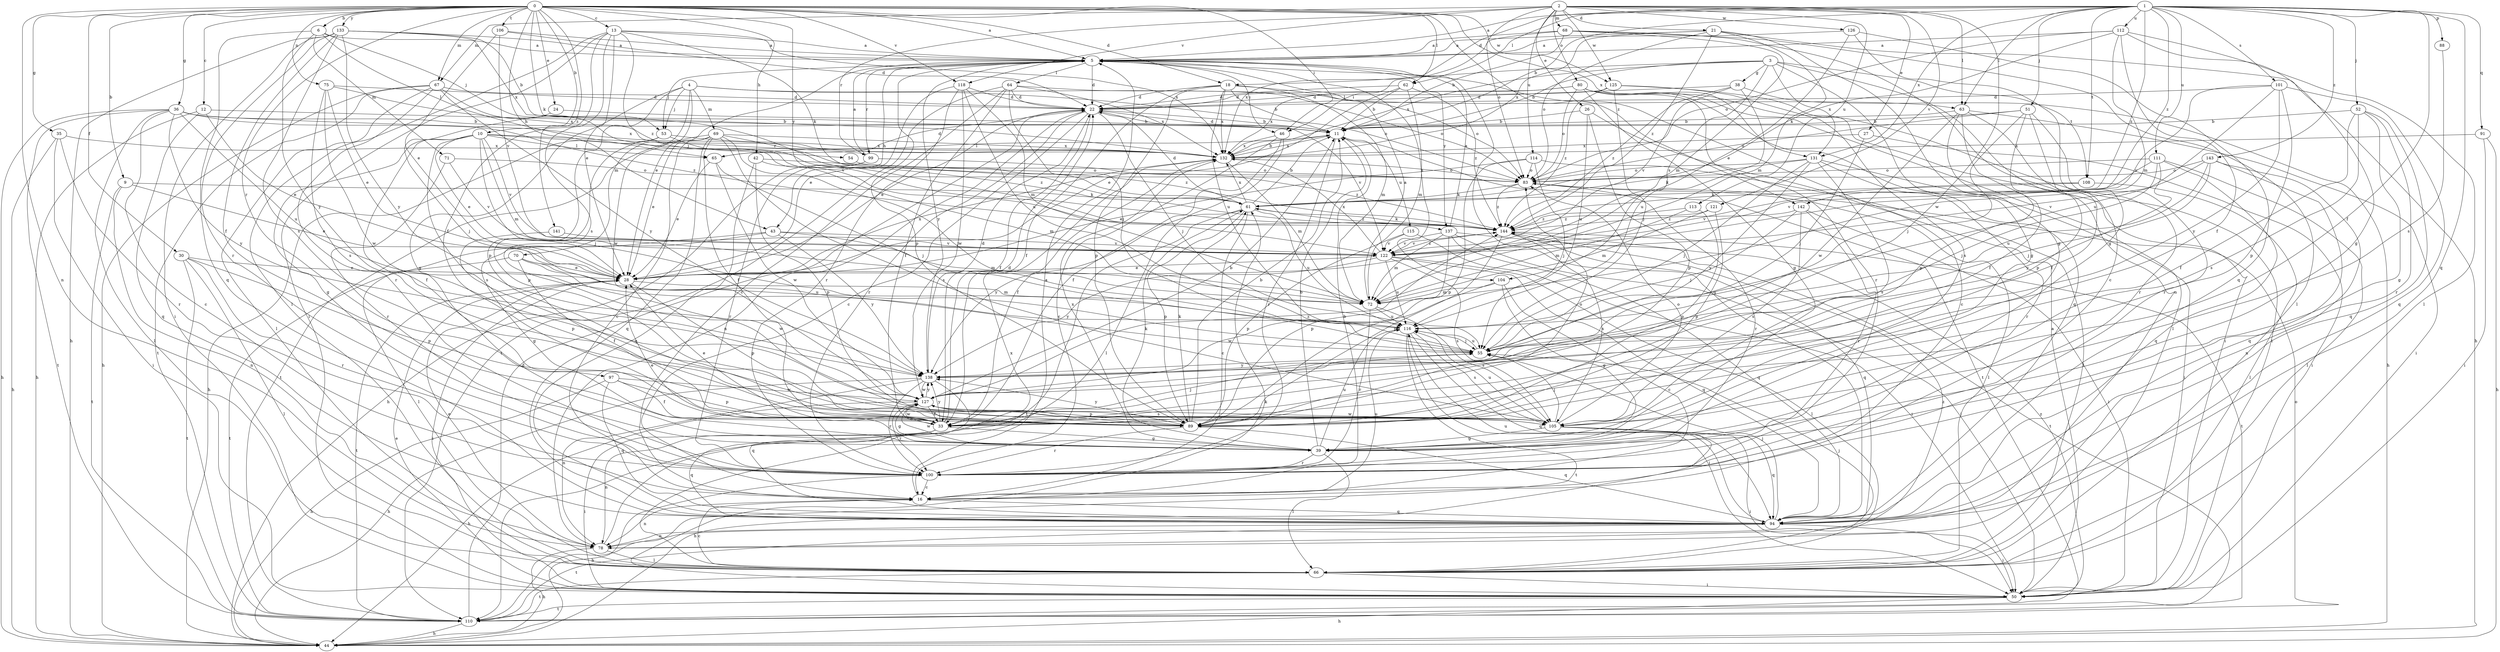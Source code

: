 strict digraph  {
0;
1;
2;
3;
4;
5;
6;
9;
10;
11;
12;
13;
16;
18;
21;
22;
24;
26;
27;
28;
30;
33;
35;
36;
38;
39;
42;
43;
44;
46;
50;
51;
52;
53;
54;
55;
61;
62;
63;
64;
65;
66;
67;
68;
69;
70;
71;
72;
75;
78;
80;
83;
88;
89;
91;
94;
97;
99;
100;
101;
104;
105;
106;
108;
110;
111;
112;
113;
114;
115;
116;
118;
121;
122;
125;
126;
127;
131;
132;
133;
137;
138;
141;
142;
143;
144;
0 -> 5  [label=a];
0 -> 6  [label=b];
0 -> 9  [label=b];
0 -> 10  [label=b];
0 -> 12  [label=c];
0 -> 13  [label=c];
0 -> 18  [label=d];
0 -> 24  [label=e];
0 -> 30  [label=f];
0 -> 35  [label=g];
0 -> 36  [label=g];
0 -> 42  [label=h];
0 -> 43  [label=h];
0 -> 46  [label=i];
0 -> 61  [label=k];
0 -> 62  [label=l];
0 -> 67  [label=m];
0 -> 75  [label=n];
0 -> 78  [label=n];
0 -> 97  [label=r];
0 -> 106  [label=t];
0 -> 118  [label=v];
0 -> 125  [label=w];
0 -> 131  [label=x];
0 -> 133  [label=y];
0 -> 137  [label=y];
0 -> 141  [label=z];
0 -> 142  [label=z];
1 -> 5  [label=a];
1 -> 11  [label=b];
1 -> 18  [label=d];
1 -> 33  [label=f];
1 -> 51  [label=j];
1 -> 52  [label=j];
1 -> 62  [label=l];
1 -> 63  [label=l];
1 -> 88  [label=p];
1 -> 91  [label=q];
1 -> 94  [label=q];
1 -> 101  [label=s];
1 -> 108  [label=t];
1 -> 111  [label=u];
1 -> 112  [label=u];
1 -> 131  [label=x];
1 -> 142  [label=z];
1 -> 143  [label=z];
1 -> 144  [label=z];
2 -> 21  [label=d];
2 -> 26  [label=e];
2 -> 27  [label=e];
2 -> 63  [label=l];
2 -> 67  [label=m];
2 -> 68  [label=m];
2 -> 80  [label=o];
2 -> 83  [label=o];
2 -> 99  [label=r];
2 -> 113  [label=u];
2 -> 114  [label=u];
2 -> 118  [label=v];
2 -> 121  [label=v];
2 -> 125  [label=w];
2 -> 126  [label=w];
2 -> 127  [label=w];
3 -> 11  [label=b];
3 -> 16  [label=c];
3 -> 38  [label=g];
3 -> 39  [label=g];
3 -> 46  [label=i];
3 -> 104  [label=s];
3 -> 108  [label=t];
3 -> 131  [label=x];
3 -> 132  [label=x];
4 -> 39  [label=g];
4 -> 53  [label=j];
4 -> 63  [label=l];
4 -> 69  [label=m];
4 -> 70  [label=m];
4 -> 83  [label=o];
4 -> 89  [label=p];
4 -> 127  [label=w];
5 -> 22  [label=d];
5 -> 28  [label=e];
5 -> 43  [label=h];
5 -> 46  [label=i];
5 -> 53  [label=j];
5 -> 64  [label=l];
5 -> 89  [label=p];
5 -> 94  [label=q];
5 -> 99  [label=r];
5 -> 104  [label=s];
5 -> 137  [label=y];
5 -> 138  [label=y];
6 -> 5  [label=a];
6 -> 53  [label=j];
6 -> 65  [label=l];
6 -> 71  [label=m];
6 -> 94  [label=q];
6 -> 138  [label=y];
9 -> 28  [label=e];
9 -> 61  [label=k];
9 -> 78  [label=n];
9 -> 110  [label=t];
10 -> 28  [label=e];
10 -> 33  [label=f];
10 -> 39  [label=g];
10 -> 54  [label=j];
10 -> 55  [label=j];
10 -> 65  [label=l];
10 -> 72  [label=m];
10 -> 99  [label=r];
10 -> 105  [label=s];
10 -> 122  [label=v];
11 -> 22  [label=d];
11 -> 65  [label=l];
11 -> 100  [label=r];
11 -> 110  [label=t];
11 -> 115  [label=u];
11 -> 132  [label=x];
12 -> 11  [label=b];
12 -> 28  [label=e];
12 -> 44  [label=h];
12 -> 94  [label=q];
13 -> 5  [label=a];
13 -> 28  [label=e];
13 -> 33  [label=f];
13 -> 50  [label=i];
13 -> 61  [label=k];
13 -> 66  [label=l];
13 -> 105  [label=s];
13 -> 132  [label=x];
13 -> 144  [label=z];
16 -> 5  [label=a];
16 -> 11  [label=b];
16 -> 78  [label=n];
16 -> 94  [label=q];
16 -> 116  [label=u];
18 -> 11  [label=b];
18 -> 22  [label=d];
18 -> 33  [label=f];
18 -> 72  [label=m];
18 -> 83  [label=o];
18 -> 89  [label=p];
18 -> 116  [label=u];
18 -> 132  [label=x];
21 -> 5  [label=a];
21 -> 39  [label=g];
21 -> 44  [label=h];
21 -> 72  [label=m];
21 -> 83  [label=o];
21 -> 132  [label=x];
21 -> 144  [label=z];
22 -> 11  [label=b];
22 -> 16  [label=c];
22 -> 28  [label=e];
22 -> 33  [label=f];
22 -> 55  [label=j];
22 -> 78  [label=n];
22 -> 100  [label=r];
22 -> 122  [label=v];
24 -> 11  [label=b];
24 -> 55  [label=j];
26 -> 11  [label=b];
26 -> 16  [label=c];
26 -> 89  [label=p];
26 -> 116  [label=u];
27 -> 50  [label=i];
27 -> 55  [label=j];
27 -> 132  [label=x];
28 -> 50  [label=i];
28 -> 72  [label=m];
28 -> 89  [label=p];
28 -> 110  [label=t];
28 -> 132  [label=x];
30 -> 28  [label=e];
30 -> 66  [label=l];
30 -> 89  [label=p];
30 -> 100  [label=r];
30 -> 110  [label=t];
33 -> 22  [label=d];
33 -> 28  [label=e];
33 -> 39  [label=g];
33 -> 50  [label=i];
33 -> 55  [label=j];
33 -> 78  [label=n];
33 -> 94  [label=q];
33 -> 127  [label=w];
33 -> 138  [label=y];
35 -> 44  [label=h];
35 -> 50  [label=i];
35 -> 100  [label=r];
35 -> 132  [label=x];
36 -> 11  [label=b];
36 -> 16  [label=c];
36 -> 44  [label=h];
36 -> 66  [label=l];
36 -> 110  [label=t];
36 -> 116  [label=u];
36 -> 132  [label=x];
36 -> 138  [label=y];
36 -> 144  [label=z];
38 -> 22  [label=d];
38 -> 44  [label=h];
38 -> 116  [label=u];
38 -> 122  [label=v];
38 -> 144  [label=z];
39 -> 11  [label=b];
39 -> 28  [label=e];
39 -> 61  [label=k];
39 -> 66  [label=l];
39 -> 100  [label=r];
39 -> 116  [label=u];
39 -> 127  [label=w];
39 -> 132  [label=x];
42 -> 72  [label=m];
42 -> 83  [label=o];
42 -> 89  [label=p];
42 -> 94  [label=q];
43 -> 39  [label=g];
43 -> 66  [label=l];
43 -> 72  [label=m];
43 -> 122  [label=v];
43 -> 138  [label=y];
46 -> 16  [label=c];
46 -> 33  [label=f];
46 -> 66  [label=l];
46 -> 132  [label=x];
50 -> 5  [label=a];
50 -> 28  [label=e];
50 -> 44  [label=h];
50 -> 61  [label=k];
50 -> 110  [label=t];
50 -> 144  [label=z];
51 -> 11  [label=b];
51 -> 33  [label=f];
51 -> 55  [label=j];
51 -> 83  [label=o];
51 -> 89  [label=p];
51 -> 100  [label=r];
52 -> 11  [label=b];
52 -> 33  [label=f];
52 -> 39  [label=g];
52 -> 94  [label=q];
52 -> 100  [label=r];
52 -> 105  [label=s];
53 -> 44  [label=h];
53 -> 89  [label=p];
53 -> 132  [label=x];
53 -> 144  [label=z];
54 -> 83  [label=o];
55 -> 116  [label=u];
55 -> 138  [label=y];
61 -> 11  [label=b];
61 -> 16  [label=c];
61 -> 22  [label=d];
61 -> 89  [label=p];
61 -> 110  [label=t];
61 -> 116  [label=u];
61 -> 132  [label=x];
61 -> 138  [label=y];
61 -> 144  [label=z];
62 -> 11  [label=b];
62 -> 22  [label=d];
62 -> 28  [label=e];
62 -> 72  [label=m];
62 -> 144  [label=z];
63 -> 11  [label=b];
63 -> 33  [label=f];
63 -> 50  [label=i];
63 -> 89  [label=p];
63 -> 100  [label=r];
63 -> 127  [label=w];
64 -> 16  [label=c];
64 -> 22  [label=d];
64 -> 33  [label=f];
64 -> 55  [label=j];
64 -> 83  [label=o];
64 -> 110  [label=t];
64 -> 132  [label=x];
65 -> 22  [label=d];
65 -> 28  [label=e];
65 -> 55  [label=j];
65 -> 127  [label=w];
66 -> 16  [label=c];
66 -> 50  [label=i];
66 -> 110  [label=t];
66 -> 144  [label=z];
67 -> 22  [label=d];
67 -> 44  [label=h];
67 -> 66  [label=l];
67 -> 100  [label=r];
67 -> 110  [label=t];
67 -> 122  [label=v];
67 -> 138  [label=y];
68 -> 5  [label=a];
68 -> 11  [label=b];
68 -> 66  [label=l];
68 -> 72  [label=m];
68 -> 78  [label=n];
68 -> 132  [label=x];
69 -> 16  [label=c];
69 -> 28  [label=e];
69 -> 33  [label=f];
69 -> 55  [label=j];
69 -> 94  [label=q];
69 -> 105  [label=s];
69 -> 110  [label=t];
69 -> 132  [label=x];
69 -> 144  [label=z];
70 -> 28  [label=e];
70 -> 33  [label=f];
70 -> 110  [label=t];
70 -> 116  [label=u];
70 -> 127  [label=w];
71 -> 83  [label=o];
71 -> 100  [label=r];
71 -> 122  [label=v];
72 -> 5  [label=a];
72 -> 100  [label=r];
72 -> 105  [label=s];
72 -> 116  [label=u];
75 -> 22  [label=d];
75 -> 28  [label=e];
75 -> 105  [label=s];
75 -> 127  [label=w];
75 -> 132  [label=x];
78 -> 28  [label=e];
78 -> 44  [label=h];
78 -> 55  [label=j];
78 -> 66  [label=l];
78 -> 132  [label=x];
80 -> 22  [label=d];
80 -> 39  [label=g];
80 -> 50  [label=i];
80 -> 66  [label=l];
80 -> 83  [label=o];
80 -> 94  [label=q];
80 -> 100  [label=r];
80 -> 132  [label=x];
83 -> 61  [label=k];
83 -> 66  [label=l];
83 -> 100  [label=r];
83 -> 144  [label=z];
88 -> 105  [label=s];
89 -> 11  [label=b];
89 -> 61  [label=k];
89 -> 83  [label=o];
89 -> 94  [label=q];
89 -> 100  [label=r];
89 -> 138  [label=y];
91 -> 44  [label=h];
91 -> 50  [label=i];
91 -> 132  [label=x];
94 -> 50  [label=i];
94 -> 55  [label=j];
94 -> 78  [label=n];
94 -> 110  [label=t];
94 -> 116  [label=u];
97 -> 33  [label=f];
97 -> 44  [label=h];
97 -> 89  [label=p];
97 -> 94  [label=q];
97 -> 127  [label=w];
99 -> 5  [label=a];
99 -> 44  [label=h];
99 -> 100  [label=r];
99 -> 144  [label=z];
100 -> 16  [label=c];
100 -> 44  [label=h];
101 -> 22  [label=d];
101 -> 89  [label=p];
101 -> 94  [label=q];
101 -> 116  [label=u];
101 -> 122  [label=v];
101 -> 138  [label=y];
104 -> 16  [label=c];
104 -> 39  [label=g];
104 -> 72  [label=m];
104 -> 127  [label=w];
105 -> 39  [label=g];
105 -> 44  [label=h];
105 -> 50  [label=i];
105 -> 55  [label=j];
105 -> 83  [label=o];
105 -> 94  [label=q];
105 -> 116  [label=u];
105 -> 127  [label=w];
106 -> 5  [label=a];
106 -> 22  [label=d];
106 -> 28  [label=e];
106 -> 122  [label=v];
108 -> 61  [label=k];
108 -> 66  [label=l];
108 -> 122  [label=v];
110 -> 22  [label=d];
110 -> 44  [label=h];
110 -> 83  [label=o];
111 -> 55  [label=j];
111 -> 66  [label=l];
111 -> 83  [label=o];
111 -> 94  [label=q];
111 -> 122  [label=v];
111 -> 138  [label=y];
112 -> 5  [label=a];
112 -> 33  [label=f];
112 -> 39  [label=g];
112 -> 61  [label=k];
112 -> 66  [label=l];
112 -> 72  [label=m];
112 -> 83  [label=o];
113 -> 72  [label=m];
113 -> 89  [label=p];
113 -> 144  [label=z];
114 -> 28  [label=e];
114 -> 55  [label=j];
114 -> 66  [label=l];
114 -> 83  [label=o];
114 -> 89  [label=p];
115 -> 50  [label=i];
115 -> 89  [label=p];
115 -> 122  [label=v];
116 -> 50  [label=i];
116 -> 55  [label=j];
116 -> 94  [label=q];
116 -> 105  [label=s];
116 -> 110  [label=t];
118 -> 22  [label=d];
118 -> 28  [label=e];
118 -> 72  [label=m];
118 -> 100  [label=r];
118 -> 116  [label=u];
118 -> 127  [label=w];
121 -> 72  [label=m];
121 -> 89  [label=p];
121 -> 144  [label=z];
122 -> 28  [label=e];
122 -> 66  [label=l];
122 -> 94  [label=q];
122 -> 105  [label=s];
122 -> 116  [label=u];
122 -> 132  [label=x];
122 -> 138  [label=y];
122 -> 144  [label=z];
125 -> 22  [label=d];
125 -> 50  [label=i];
125 -> 55  [label=j];
125 -> 105  [label=s];
125 -> 144  [label=z];
126 -> 5  [label=a];
126 -> 28  [label=e];
126 -> 39  [label=g];
126 -> 94  [label=q];
127 -> 11  [label=b];
127 -> 33  [label=f];
127 -> 39  [label=g];
127 -> 44  [label=h];
127 -> 89  [label=p];
127 -> 100  [label=r];
127 -> 105  [label=s];
127 -> 138  [label=y];
127 -> 144  [label=z];
131 -> 50  [label=i];
131 -> 55  [label=j];
131 -> 61  [label=k];
131 -> 83  [label=o];
131 -> 100  [label=r];
131 -> 105  [label=s];
131 -> 138  [label=y];
132 -> 11  [label=b];
132 -> 33  [label=f];
132 -> 72  [label=m];
132 -> 83  [label=o];
133 -> 5  [label=a];
133 -> 11  [label=b];
133 -> 33  [label=f];
133 -> 44  [label=h];
133 -> 50  [label=i];
133 -> 100  [label=r];
133 -> 105  [label=s];
133 -> 132  [label=x];
133 -> 138  [label=y];
137 -> 5  [label=a];
137 -> 50  [label=i];
137 -> 72  [label=m];
137 -> 89  [label=p];
137 -> 94  [label=q];
137 -> 110  [label=t];
137 -> 122  [label=v];
138 -> 22  [label=d];
138 -> 44  [label=h];
138 -> 78  [label=n];
138 -> 94  [label=q];
138 -> 100  [label=r];
138 -> 127  [label=w];
141 -> 89  [label=p];
141 -> 122  [label=v];
142 -> 50  [label=i];
142 -> 55  [label=j];
142 -> 100  [label=r];
142 -> 105  [label=s];
142 -> 144  [label=z];
143 -> 55  [label=j];
143 -> 78  [label=n];
143 -> 83  [label=o];
143 -> 94  [label=q];
143 -> 116  [label=u];
143 -> 122  [label=v];
144 -> 61  [label=k];
144 -> 89  [label=p];
144 -> 94  [label=q];
144 -> 105  [label=s];
144 -> 110  [label=t];
144 -> 122  [label=v];
}
